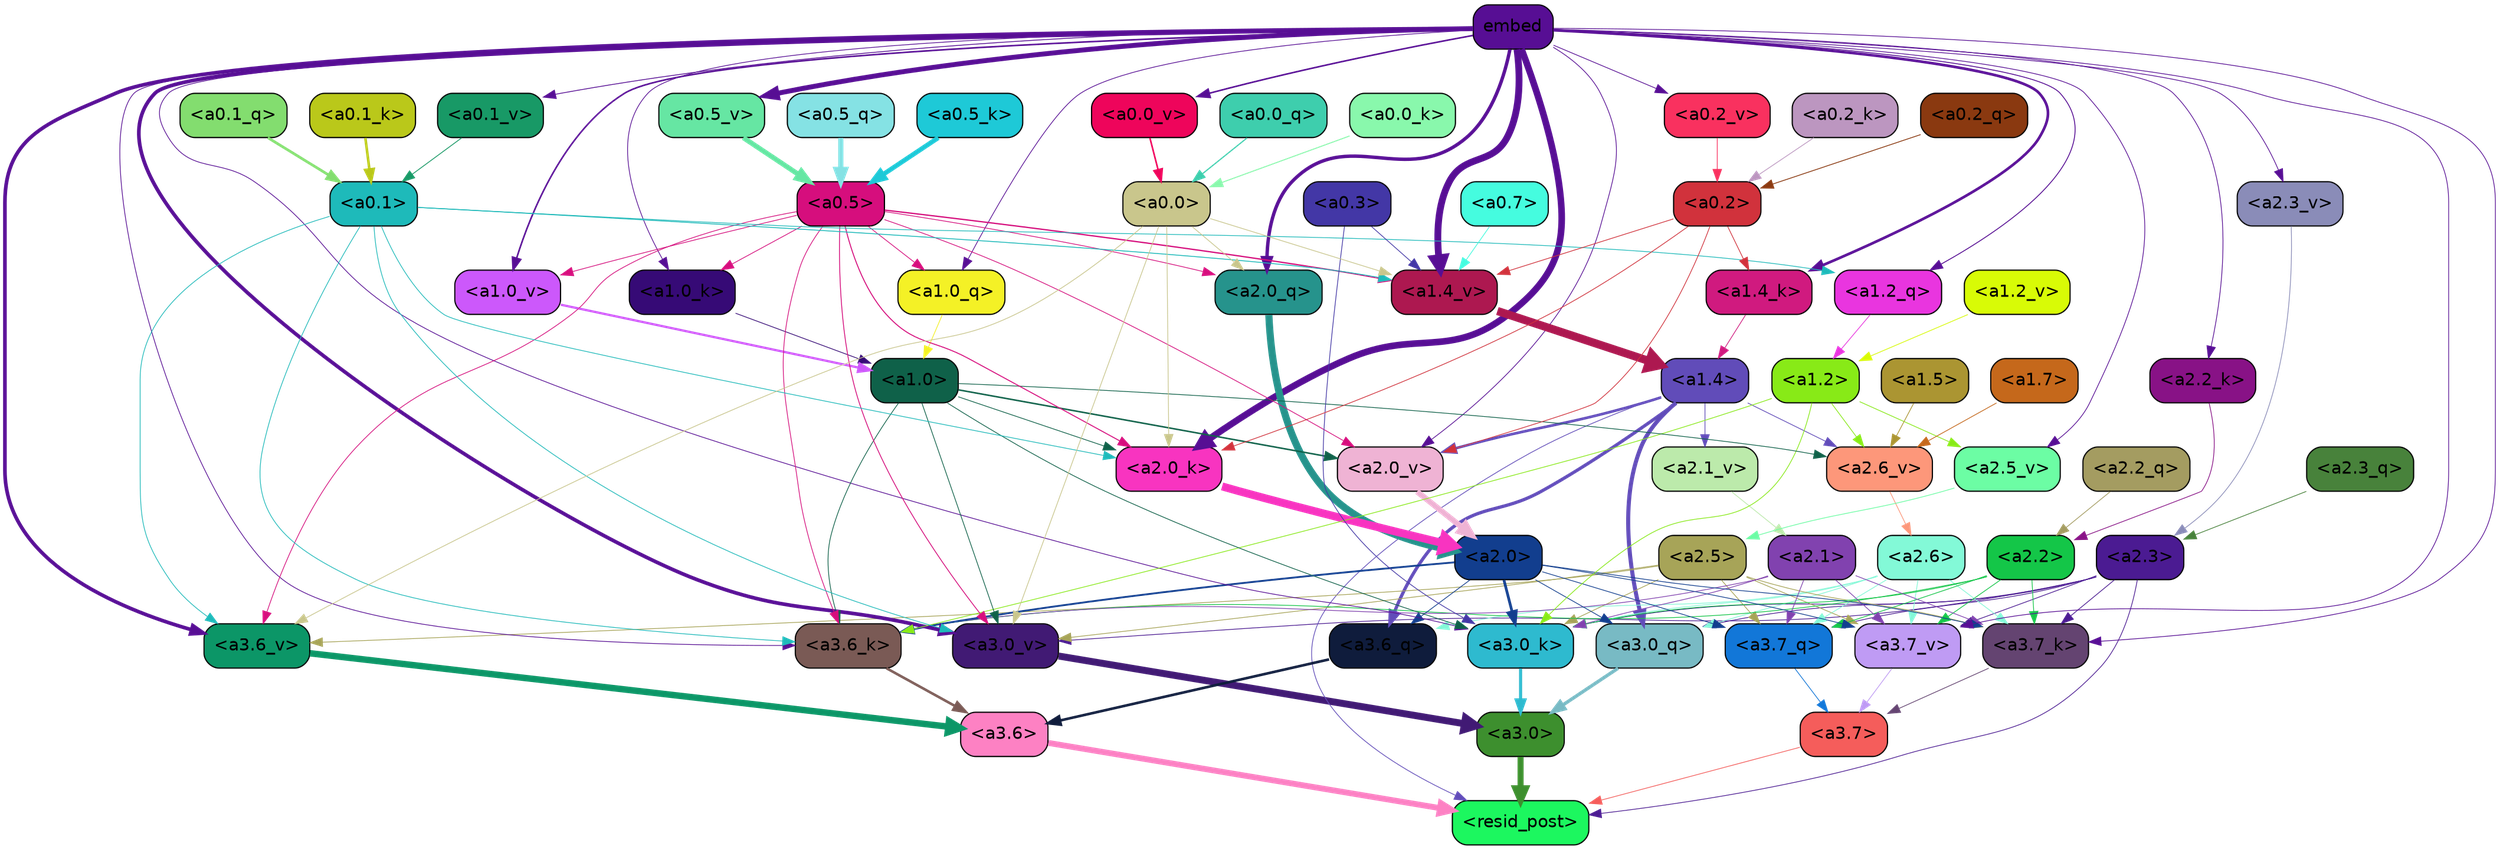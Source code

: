 strict digraph "" {
	graph [bgcolor=transparent,
		layout=dot,
		overlap=false,
		splines=true
	];
	"<a3.7>"	[color=black,
		fillcolor="#f55d5b",
		fontname=Helvetica,
		shape=box,
		style="filled, rounded"];
	"<resid_post>"	[color=black,
		fillcolor="#1cf75f",
		fontname=Helvetica,
		shape=box,
		style="filled, rounded"];
	"<a3.7>" -> "<resid_post>"	[color="#f55d5b",
		penwidth=0.6];
	"<a3.6>"	[color=black,
		fillcolor="#fd81c3",
		fontname=Helvetica,
		shape=box,
		style="filled, rounded"];
	"<a3.6>" -> "<resid_post>"	[color="#fd81c3",
		penwidth=4.751612067222595];
	"<a3.0>"	[color=black,
		fillcolor="#3d8f2e",
		fontname=Helvetica,
		shape=box,
		style="filled, rounded"];
	"<a3.0>" -> "<resid_post>"	[color="#3d8f2e",
		penwidth=4.884142994880676];
	"<a2.3>"	[color=black,
		fillcolor="#4b1b92",
		fontname=Helvetica,
		shape=box,
		style="filled, rounded"];
	"<a2.3>" -> "<resid_post>"	[color="#4b1b92",
		penwidth=0.6];
	"<a3.7_q>"	[color=black,
		fillcolor="#1277d8",
		fontname=Helvetica,
		shape=box,
		style="filled, rounded"];
	"<a2.3>" -> "<a3.7_q>"	[color="#4b1b92",
		penwidth=0.6];
	"<a3.0_q>"	[color=black,
		fillcolor="#78bac4",
		fontname=Helvetica,
		shape=box,
		style="filled, rounded"];
	"<a2.3>" -> "<a3.0_q>"	[color="#4b1b92",
		penwidth=0.6];
	"<a3.7_k>"	[color=black,
		fillcolor="#644471",
		fontname=Helvetica,
		shape=box,
		style="filled, rounded"];
	"<a2.3>" -> "<a3.7_k>"	[color="#4b1b92",
		penwidth=0.6];
	"<a3.0_k>"	[color=black,
		fillcolor="#2ebacf",
		fontname=Helvetica,
		shape=box,
		style="filled, rounded"];
	"<a2.3>" -> "<a3.0_k>"	[color="#4b1b92",
		penwidth=0.6];
	"<a3.7_v>"	[color=black,
		fillcolor="#bf9bf4",
		fontname=Helvetica,
		shape=box,
		style="filled, rounded"];
	"<a2.3>" -> "<a3.7_v>"	[color="#4b1b92",
		penwidth=0.6];
	"<a3.0_v>"	[color=black,
		fillcolor="#411a74",
		fontname=Helvetica,
		shape=box,
		style="filled, rounded"];
	"<a2.3>" -> "<a3.0_v>"	[color="#4b1b92",
		penwidth=0.6];
	"<a1.4>"	[color=black,
		fillcolor="#614cb9",
		fontname=Helvetica,
		shape=box,
		style="filled, rounded"];
	"<a1.4>" -> "<resid_post>"	[color="#614cb9",
		penwidth=0.6];
	"<a3.6_q>"	[color=black,
		fillcolor="#0f1c3c",
		fontname=Helvetica,
		shape=box,
		style="filled, rounded"];
	"<a1.4>" -> "<a3.6_q>"	[color="#614cb9",
		penwidth=2.6469622254371643];
	"<a1.4>" -> "<a3.0_q>"	[color="#614cb9",
		penwidth=3.3040847778320312];
	"<a2.6_v>"	[color=black,
		fillcolor="#fd977a",
		fontname=Helvetica,
		shape=box,
		style="filled, rounded"];
	"<a1.4>" -> "<a2.6_v>"	[color="#614cb9",
		penwidth=0.6];
	"<a2.1_v>"	[color=black,
		fillcolor="#bceaab",
		fontname=Helvetica,
		shape=box,
		style="filled, rounded"];
	"<a1.4>" -> "<a2.1_v>"	[color="#614cb9",
		penwidth=0.6];
	"<a2.0_v>"	[color=black,
		fillcolor="#efb3d4",
		fontname=Helvetica,
		shape=box,
		style="filled, rounded"];
	"<a1.4>" -> "<a2.0_v>"	[color="#614cb9",
		penwidth=2.1286070346832275];
	"<a3.7_q>" -> "<a3.7>"	[color="#1277d8",
		penwidth=0.6];
	"<a3.6_q>" -> "<a3.6>"	[color="#0f1c3c",
		penwidth=2.091020345687866];
	"<a3.0_q>" -> "<a3.0>"	[color="#78bac4",
		penwidth=2.7421876192092896];
	"<a3.7_k>" -> "<a3.7>"	[color="#644471",
		penwidth=0.6];
	"<a3.6_k>"	[color=black,
		fillcolor="#7a5a55",
		fontname=Helvetica,
		shape=box,
		style="filled, rounded"];
	"<a3.6_k>" -> "<a3.6>"	[color="#7a5a55",
		penwidth=2.048597991466522];
	"<a3.0_k>" -> "<a3.0>"	[color="#2ebacf",
		penwidth=2.476402521133423];
	"<a3.7_v>" -> "<a3.7>"	[color="#bf9bf4",
		penwidth=0.6];
	"<a3.6_v>"	[color=black,
		fillcolor="#0c9667",
		fontname=Helvetica,
		shape=box,
		style="filled, rounded"];
	"<a3.6_v>" -> "<a3.6>"	[color="#0c9667",
		penwidth=5.2550448179244995];
	"<a3.0_v>" -> "<a3.0>"	[color="#411a74",
		penwidth=5.652270674705505];
	"<a2.6>"	[color=black,
		fillcolor="#83f9d7",
		fontname=Helvetica,
		shape=box,
		style="filled, rounded"];
	"<a2.6>" -> "<a3.7_q>"	[color="#83f9d7",
		penwidth=0.6];
	"<a2.6>" -> "<a3.6_q>"	[color="#83f9d7",
		penwidth=0.6];
	"<a2.6>" -> "<a3.0_q>"	[color="#83f9d7",
		penwidth=0.6];
	"<a2.6>" -> "<a3.7_k>"	[color="#83f9d7",
		penwidth=0.6];
	"<a2.6>" -> "<a3.0_k>"	[color="#83f9d7",
		penwidth=0.6];
	"<a2.6>" -> "<a3.7_v>"	[color="#83f9d7",
		penwidth=0.6];
	"<a2.5>"	[color=black,
		fillcolor="#a7a458",
		fontname=Helvetica,
		shape=box,
		style="filled, rounded"];
	"<a2.5>" -> "<a3.7_q>"	[color="#a7a458",
		penwidth=0.6];
	"<a2.5>" -> "<a3.7_k>"	[color="#a7a458",
		penwidth=0.6];
	"<a2.5>" -> "<a3.0_k>"	[color="#a7a458",
		penwidth=0.6];
	"<a2.5>" -> "<a3.7_v>"	[color="#a7a458",
		penwidth=0.6];
	"<a2.5>" -> "<a3.6_v>"	[color="#a7a458",
		penwidth=0.6];
	"<a2.5>" -> "<a3.0_v>"	[color="#a7a458",
		penwidth=0.6];
	"<a2.2>"	[color=black,
		fillcolor="#14c648",
		fontname=Helvetica,
		shape=box,
		style="filled, rounded"];
	"<a2.2>" -> "<a3.7_q>"	[color="#14c648",
		penwidth=0.6];
	"<a2.2>" -> "<a3.7_k>"	[color="#14c648",
		penwidth=0.6];
	"<a2.2>" -> "<a3.6_k>"	[color="#14c648",
		penwidth=0.6];
	"<a2.2>" -> "<a3.0_k>"	[color="#14c648",
		penwidth=0.6];
	"<a2.2>" -> "<a3.7_v>"	[color="#14c648",
		penwidth=0.6];
	"<a2.1>"	[color=black,
		fillcolor="#8142af",
		fontname=Helvetica,
		shape=box,
		style="filled, rounded"];
	"<a2.1>" -> "<a3.7_q>"	[color="#8142af",
		penwidth=0.6];
	"<a2.1>" -> "<a3.7_k>"	[color="#8142af",
		penwidth=0.6];
	"<a2.1>" -> "<a3.6_k>"	[color="#8142af",
		penwidth=0.6];
	"<a2.1>" -> "<a3.0_k>"	[color="#8142af",
		penwidth=0.6];
	"<a2.1>" -> "<a3.7_v>"	[color="#8142af",
		penwidth=0.6];
	"<a2.0>"	[color=black,
		fillcolor="#123e8e",
		fontname=Helvetica,
		shape=box,
		style="filled, rounded"];
	"<a2.0>" -> "<a3.7_q>"	[color="#123e8e",
		penwidth=0.6];
	"<a2.0>" -> "<a3.6_q>"	[color="#123e8e",
		penwidth=0.6];
	"<a2.0>" -> "<a3.0_q>"	[color="#123e8e",
		penwidth=0.6];
	"<a2.0>" -> "<a3.7_k>"	[color="#123e8e",
		penwidth=0.6];
	"<a2.0>" -> "<a3.6_k>"	[color="#123e8e",
		penwidth=1.4757367372512817];
	"<a2.0>" -> "<a3.0_k>"	[color="#123e8e",
		penwidth=2.2137351036071777];
	"<a2.0>" -> "<a3.7_v>"	[color="#123e8e",
		penwidth=0.6];
	embed	[color=black,
		fillcolor="#570e94",
		fontname=Helvetica,
		shape=box,
		style="filled, rounded"];
	embed -> "<a3.7_k>"	[color="#570e94",
		penwidth=0.6];
	embed -> "<a3.6_k>"	[color="#570e94",
		penwidth=0.6];
	embed -> "<a3.0_k>"	[color="#570e94",
		penwidth=0.6];
	embed -> "<a3.7_v>"	[color="#570e94",
		penwidth=0.6];
	embed -> "<a3.6_v>"	[color="#570e94",
		penwidth=2.9582033157348633];
	embed -> "<a3.0_v>"	[color="#570e94",
		penwidth=2.972973108291626];
	"<a2.0_q>"	[color=black,
		fillcolor="#26938c",
		fontname=Helvetica,
		shape=box,
		style="filled, rounded"];
	embed -> "<a2.0_q>"	[color="#570e94",
		penwidth=2.7699792869389057];
	"<a2.2_k>"	[color=black,
		fillcolor="#881286",
		fontname=Helvetica,
		shape=box,
		style="filled, rounded"];
	embed -> "<a2.2_k>"	[color="#570e94",
		penwidth=0.6];
	"<a2.0_k>"	[color=black,
		fillcolor="#f834c0",
		fontname=Helvetica,
		shape=box,
		style="filled, rounded"];
	embed -> "<a2.0_k>"	[color="#570e94",
		penwidth=5.362775564193726];
	"<a2.5_v>"	[color=black,
		fillcolor="#6cfda4",
		fontname=Helvetica,
		shape=box,
		style="filled, rounded"];
	embed -> "<a2.5_v>"	[color="#570e94",
		penwidth=0.6];
	"<a2.3_v>"	[color=black,
		fillcolor="#8a8cb8",
		fontname=Helvetica,
		shape=box,
		style="filled, rounded"];
	embed -> "<a2.3_v>"	[color="#570e94",
		penwidth=0.6];
	embed -> "<a2.0_v>"	[color="#570e94",
		penwidth=0.6];
	"<a1.2_q>"	[color=black,
		fillcolor="#e935df",
		fontname=Helvetica,
		shape=box,
		style="filled, rounded"];
	embed -> "<a1.2_q>"	[color="#570e94",
		penwidth=0.7193574905395508];
	"<a1.0_q>"	[color=black,
		fillcolor="#f4f126",
		fontname=Helvetica,
		shape=box,
		style="filled, rounded"];
	embed -> "<a1.0_q>"	[color="#570e94",
		penwidth=0.6];
	"<a1.4_k>"	[color=black,
		fillcolor="#d01a7f",
		fontname=Helvetica,
		shape=box,
		style="filled, rounded"];
	embed -> "<a1.4_k>"	[color="#570e94",
		penwidth=2.147887945175171];
	"<a1.0_k>"	[color=black,
		fillcolor="#360a76",
		fontname=Helvetica,
		shape=box,
		style="filled, rounded"];
	embed -> "<a1.0_k>"	[color="#570e94",
		penwidth=0.6];
	"<a1.4_v>"	[color=black,
		fillcolor="#ad1850",
		fontname=Helvetica,
		shape=box,
		style="filled, rounded"];
	embed -> "<a1.4_v>"	[color="#570e94",
		penwidth=5.545122385025024];
	"<a1.0_v>"	[color=black,
		fillcolor="#cc58fb",
		fontname=Helvetica,
		shape=box,
		style="filled, rounded"];
	embed -> "<a1.0_v>"	[color="#570e94",
		penwidth=1.26444411277771];
	"<a0.5_v>"	[color=black,
		fillcolor="#66e6a3",
		fontname=Helvetica,
		shape=box,
		style="filled, rounded"];
	embed -> "<a0.5_v>"	[color="#570e94",
		penwidth=3.991437017917633];
	"<a0.2_v>"	[color=black,
		fillcolor="#f9315f",
		fontname=Helvetica,
		shape=box,
		style="filled, rounded"];
	embed -> "<a0.2_v>"	[color="#570e94",
		penwidth=0.6];
	"<a0.1_v>"	[color=black,
		fillcolor="#189966",
		fontname=Helvetica,
		shape=box,
		style="filled, rounded"];
	embed -> "<a0.1_v>"	[color="#570e94",
		penwidth=0.6634087562561035];
	"<a0.0_v>"	[color=black,
		fillcolor="#ee055b",
		fontname=Helvetica,
		shape=box,
		style="filled, rounded"];
	embed -> "<a0.0_v>"	[color="#570e94",
		penwidth=1.2436447143554688];
	"<a1.2>"	[color=black,
		fillcolor="#88ea17",
		fontname=Helvetica,
		shape=box,
		style="filled, rounded"];
	"<a1.2>" -> "<a3.6_k>"	[color="#88ea17",
		penwidth=0.6];
	"<a1.2>" -> "<a3.0_k>"	[color="#88ea17",
		penwidth=0.6];
	"<a1.2>" -> "<a2.6_v>"	[color="#88ea17",
		penwidth=0.6];
	"<a1.2>" -> "<a2.5_v>"	[color="#88ea17",
		penwidth=0.6];
	"<a1.0>"	[color=black,
		fillcolor="#0f6149",
		fontname=Helvetica,
		shape=box,
		style="filled, rounded"];
	"<a1.0>" -> "<a3.6_k>"	[color="#0f6149",
		penwidth=0.6];
	"<a1.0>" -> "<a3.0_k>"	[color="#0f6149",
		penwidth=0.6];
	"<a1.0>" -> "<a3.0_v>"	[color="#0f6149",
		penwidth=0.6];
	"<a1.0>" -> "<a2.0_k>"	[color="#0f6149",
		penwidth=0.6];
	"<a1.0>" -> "<a2.6_v>"	[color="#0f6149",
		penwidth=0.6];
	"<a1.0>" -> "<a2.0_v>"	[color="#0f6149",
		penwidth=1.2240618467330933];
	"<a0.5>"	[color=black,
		fillcolor="#d60e7d",
		fontname=Helvetica,
		shape=box,
		style="filled, rounded"];
	"<a0.5>" -> "<a3.6_k>"	[color="#d60e7d",
		penwidth=0.6];
	"<a0.5>" -> "<a3.6_v>"	[color="#d60e7d",
		penwidth=0.6];
	"<a0.5>" -> "<a3.0_v>"	[color="#d60e7d",
		penwidth=0.6790935099124908];
	"<a0.5>" -> "<a2.0_q>"	[color="#d60e7d",
		penwidth=0.6];
	"<a0.5>" -> "<a2.0_k>"	[color="#d60e7d",
		penwidth=0.7897988557815552];
	"<a0.5>" -> "<a2.0_v>"	[color="#d60e7d",
		penwidth=0.6];
	"<a0.5>" -> "<a1.0_q>"	[color="#d60e7d",
		penwidth=0.6];
	"<a0.5>" -> "<a1.0_k>"	[color="#d60e7d",
		penwidth=0.6];
	"<a0.5>" -> "<a1.4_v>"	[color="#d60e7d",
		penwidth=1.0479987859725952];
	"<a0.5>" -> "<a1.0_v>"	[color="#d60e7d",
		penwidth=0.6];
	"<a0.1>"	[color=black,
		fillcolor="#1ebaba",
		fontname=Helvetica,
		shape=box,
		style="filled, rounded"];
	"<a0.1>" -> "<a3.6_k>"	[color="#1ebaba",
		penwidth=0.6];
	"<a0.1>" -> "<a3.6_v>"	[color="#1ebaba",
		penwidth=0.6];
	"<a0.1>" -> "<a3.0_v>"	[color="#1ebaba",
		penwidth=0.6];
	"<a0.1>" -> "<a2.0_k>"	[color="#1ebaba",
		penwidth=0.6];
	"<a0.1>" -> "<a1.2_q>"	[color="#1ebaba",
		penwidth=0.6];
	"<a0.1>" -> "<a1.4_v>"	[color="#1ebaba",
		penwidth=0.7031502723693848];
	"<a0.3>"	[color=black,
		fillcolor="#4337a6",
		fontname=Helvetica,
		shape=box,
		style="filled, rounded"];
	"<a0.3>" -> "<a3.0_k>"	[color="#4337a6",
		penwidth=0.6];
	"<a0.3>" -> "<a1.4_v>"	[color="#4337a6",
		penwidth=0.6];
	"<a0.0>"	[color=black,
		fillcolor="#c9c68c",
		fontname=Helvetica,
		shape=box,
		style="filled, rounded"];
	"<a0.0>" -> "<a3.6_v>"	[color="#c9c68c",
		penwidth=0.6];
	"<a0.0>" -> "<a3.0_v>"	[color="#c9c68c",
		penwidth=0.6];
	"<a0.0>" -> "<a2.0_q>"	[color="#c9c68c",
		penwidth=0.6];
	"<a0.0>" -> "<a2.0_k>"	[color="#c9c68c",
		penwidth=0.6];
	"<a0.0>" -> "<a1.4_v>"	[color="#c9c68c",
		penwidth=0.6];
	"<a2.3_q>"	[color=black,
		fillcolor="#48823b",
		fontname=Helvetica,
		shape=box,
		style="filled, rounded"];
	"<a2.3_q>" -> "<a2.3>"	[color="#48823b",
		penwidth=0.6];
	"<a2.2_q>"	[color=black,
		fillcolor="#a49c61",
		fontname=Helvetica,
		shape=box,
		style="filled, rounded"];
	"<a2.2_q>" -> "<a2.2>"	[color="#a49c61",
		penwidth=0.6];
	"<a2.0_q>" -> "<a2.0>"	[color="#26938c",
		penwidth=5.819834470748901];
	"<a2.2_k>" -> "<a2.2>"	[color="#881286",
		penwidth=0.6];
	"<a2.0_k>" -> "<a2.0>"	[color="#f834c0",
		penwidth=6.470837593078613];
	"<a2.6_v>" -> "<a2.6>"	[color="#fd977a",
		penwidth=0.6];
	"<a2.5_v>" -> "<a2.5>"	[color="#6cfda4",
		penwidth=0.6];
	"<a2.3_v>" -> "<a2.3>"	[color="#8a8cb8",
		penwidth=0.6];
	"<a2.1_v>" -> "<a2.1>"	[color="#bceaab",
		penwidth=0.6];
	"<a2.0_v>" -> "<a2.0>"	[color="#efb3d4",
		penwidth=4.5950857400894165];
	"<a0.2>"	[color=black,
		fillcolor="#d1323c",
		fontname=Helvetica,
		shape=box,
		style="filled, rounded"];
	"<a0.2>" -> "<a2.0_k>"	[color="#d1323c",
		penwidth=0.6];
	"<a0.2>" -> "<a2.0_v>"	[color="#d1323c",
		penwidth=0.6];
	"<a0.2>" -> "<a1.4_k>"	[color="#d1323c",
		penwidth=0.6];
	"<a0.2>" -> "<a1.4_v>"	[color="#d1323c",
		penwidth=0.6];
	"<a1.7>"	[color=black,
		fillcolor="#c5681b",
		fontname=Helvetica,
		shape=box,
		style="filled, rounded"];
	"<a1.7>" -> "<a2.6_v>"	[color="#c5681b",
		penwidth=0.6];
	"<a1.5>"	[color=black,
		fillcolor="#ab9532",
		fontname=Helvetica,
		shape=box,
		style="filled, rounded"];
	"<a1.5>" -> "<a2.6_v>"	[color="#ab9532",
		penwidth=0.6];
	"<a1.2_q>" -> "<a1.2>"	[color="#e935df",
		penwidth=0.6];
	"<a1.0_q>" -> "<a1.0>"	[color="#f4f126",
		penwidth=0.6];
	"<a1.4_k>" -> "<a1.4>"	[color="#d01a7f",
		penwidth=0.6];
	"<a1.0_k>" -> "<a1.0>"	[color="#360a76",
		penwidth=0.6];
	"<a1.4_v>" -> "<a1.4>"	[color="#ad1850",
		penwidth=6.635385513305664];
	"<a1.2_v>"	[color=black,
		fillcolor="#d8fb06",
		fontname=Helvetica,
		shape=box,
		style="filled, rounded"];
	"<a1.2_v>" -> "<a1.2>"	[color="#d8fb06",
		penwidth=0.6];
	"<a1.0_v>" -> "<a1.0>"	[color="#cc58fb",
		penwidth=1.807669460773468];
	"<a0.7>"	[color=black,
		fillcolor="#45fcdf",
		fontname=Helvetica,
		shape=box,
		style="filled, rounded"];
	"<a0.7>" -> "<a1.4_v>"	[color="#45fcdf",
		penwidth=0.6];
	"<a0.5_q>"	[color=black,
		fillcolor="#85e2e4",
		fontname=Helvetica,
		shape=box,
		style="filled, rounded"];
	"<a0.5_q>" -> "<a0.5>"	[color="#85e2e4",
		penwidth=4.201210081577301];
	"<a0.2_q>"	[color=black,
		fillcolor="#8a3910",
		fontname=Helvetica,
		shape=box,
		style="filled, rounded"];
	"<a0.2_q>" -> "<a0.2>"	[color="#8a3910",
		penwidth=0.6669397354125977];
	"<a0.1_q>"	[color=black,
		fillcolor="#83dd6f",
		fontname=Helvetica,
		shape=box,
		style="filled, rounded"];
	"<a0.1_q>" -> "<a0.1>"	[color="#83dd6f",
		penwidth=2.1428754329681396];
	"<a0.0_q>"	[color=black,
		fillcolor="#3ecead",
		fontname=Helvetica,
		shape=box,
		style="filled, rounded"];
	"<a0.0_q>" -> "<a0.0>"	[color="#3ecead",
		penwidth=0.9431536197662354];
	"<a0.5_k>"	[color=black,
		fillcolor="#1ec9d7",
		fontname=Helvetica,
		shape=box,
		style="filled, rounded"];
	"<a0.5_k>" -> "<a0.5>"	[color="#1ec9d7",
		penwidth=3.780391812324524];
	"<a0.2_k>"	[color=black,
		fillcolor="#bc96c0",
		fontname=Helvetica,
		shape=box,
		style="filled, rounded"];
	"<a0.2_k>" -> "<a0.2>"	[color="#bc96c0",
		penwidth=0.6];
	"<a0.1_k>"	[color=black,
		fillcolor="#bac81a",
		fontname=Helvetica,
		shape=box,
		style="filled, rounded"];
	"<a0.1_k>" -> "<a0.1>"	[color="#bac81a",
		penwidth=2.0809476375579834];
	"<a0.0_k>"	[color=black,
		fillcolor="#89f8ac",
		fontname=Helvetica,
		shape=box,
		style="filled, rounded"];
	"<a0.0_k>" -> "<a0.0>"	[color="#89f8ac",
		penwidth=0.8123311996459961];
	"<a0.5_v>" -> "<a0.5>"	[color="#66e6a3",
		penwidth=4.0294036865234375];
	"<a0.2_v>" -> "<a0.2>"	[color="#f9315f",
		penwidth=0.6];
	"<a0.1_v>" -> "<a0.1>"	[color="#189966",
		penwidth=0.6631441116333008];
	"<a0.0_v>" -> "<a0.0>"	[color="#ee055b",
		penwidth=1.2803640365600586];
}
